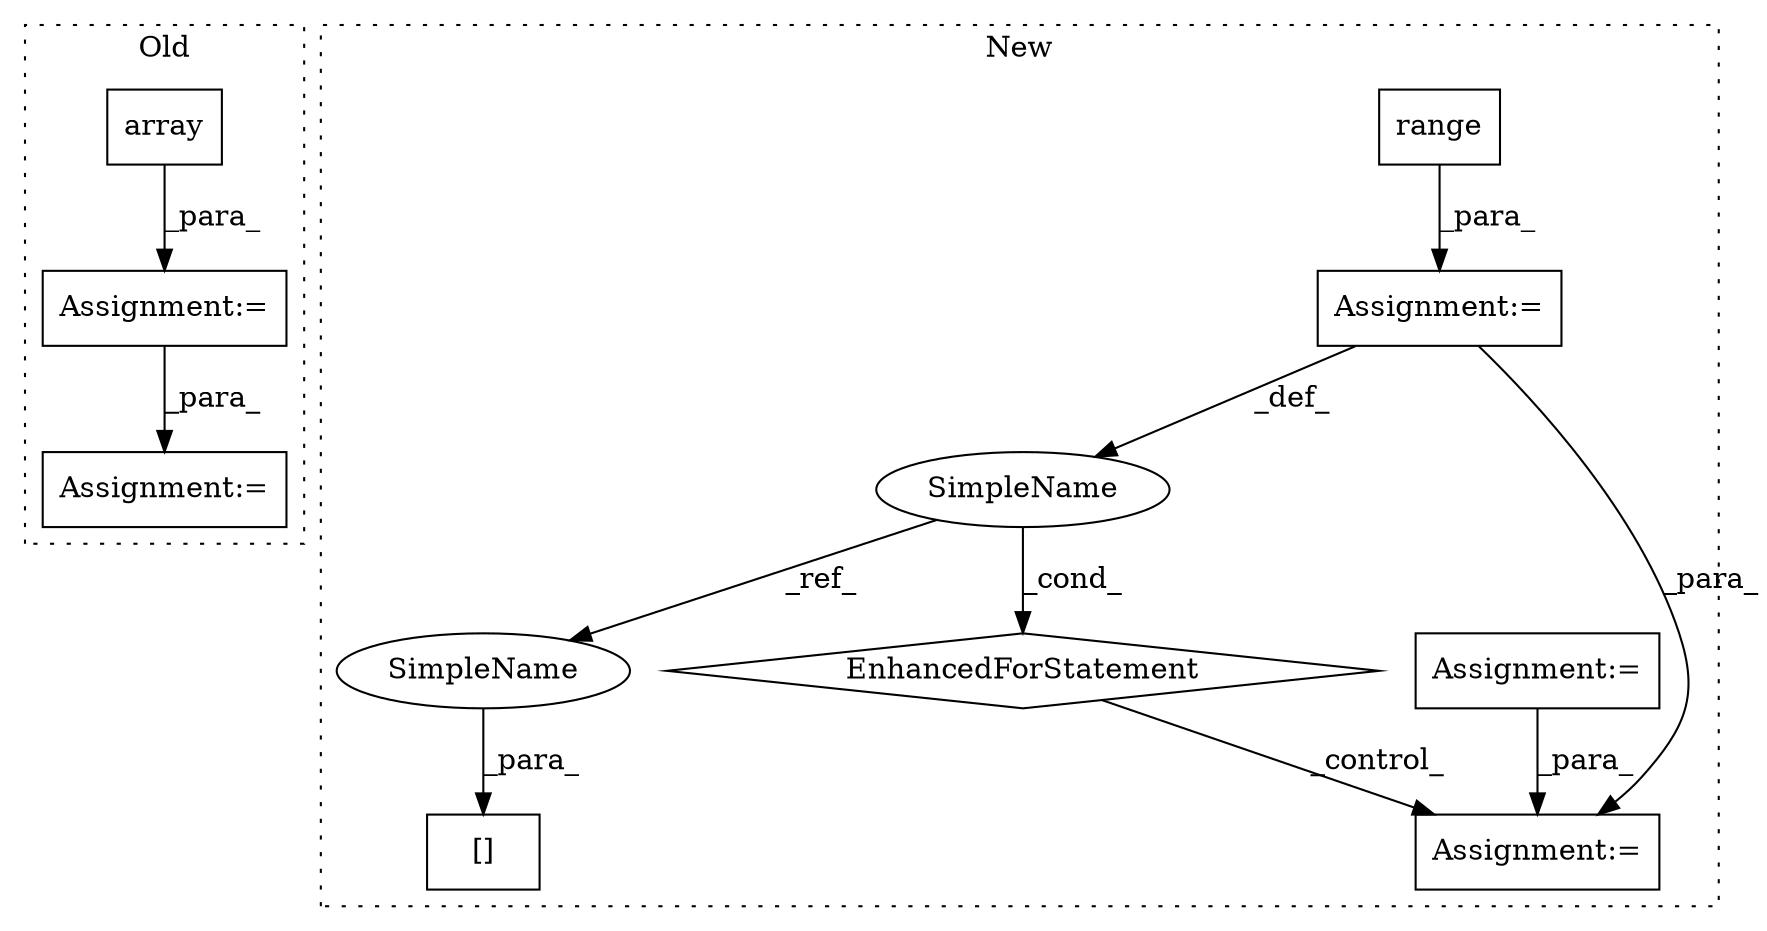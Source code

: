 digraph G {
subgraph cluster0 {
1 [label="array" a="32" s="54155,54182" l="6,1" shape="box"];
4 [label="Assignment:=" a="7" s="54336" l="1" shape="box"];
8 [label="Assignment:=" a="7" s="54148" l="1" shape="box"];
label = "Old";
style="dotted";
}
subgraph cluster1 {
2 [label="EnhancedForStatement" a="70" s="54347,54417" l="53,2" shape="diamond"];
3 [label="Assignment:=" a="7" s="54347,54417" l="53,2" shape="box"];
5 [label="Assignment:=" a="7" s="54431" l="2" shape="box"];
6 [label="SimpleName" a="42" s="54404" l="2" shape="ellipse"];
7 [label="Assignment:=" a="7" s="54217" l="1" shape="box"];
9 [label="range" a="32" s="54409,54416" l="6,1" shape="box"];
10 [label="[]" a="2" s="54621,54638" l="15,1" shape="box"];
11 [label="SimpleName" a="42" s="54636" l="2" shape="ellipse"];
label = "New";
style="dotted";
}
1 -> 8 [label="_para_"];
2 -> 5 [label="_control_"];
3 -> 6 [label="_def_"];
3 -> 5 [label="_para_"];
6 -> 2 [label="_cond_"];
6 -> 11 [label="_ref_"];
7 -> 5 [label="_para_"];
8 -> 4 [label="_para_"];
9 -> 3 [label="_para_"];
11 -> 10 [label="_para_"];
}